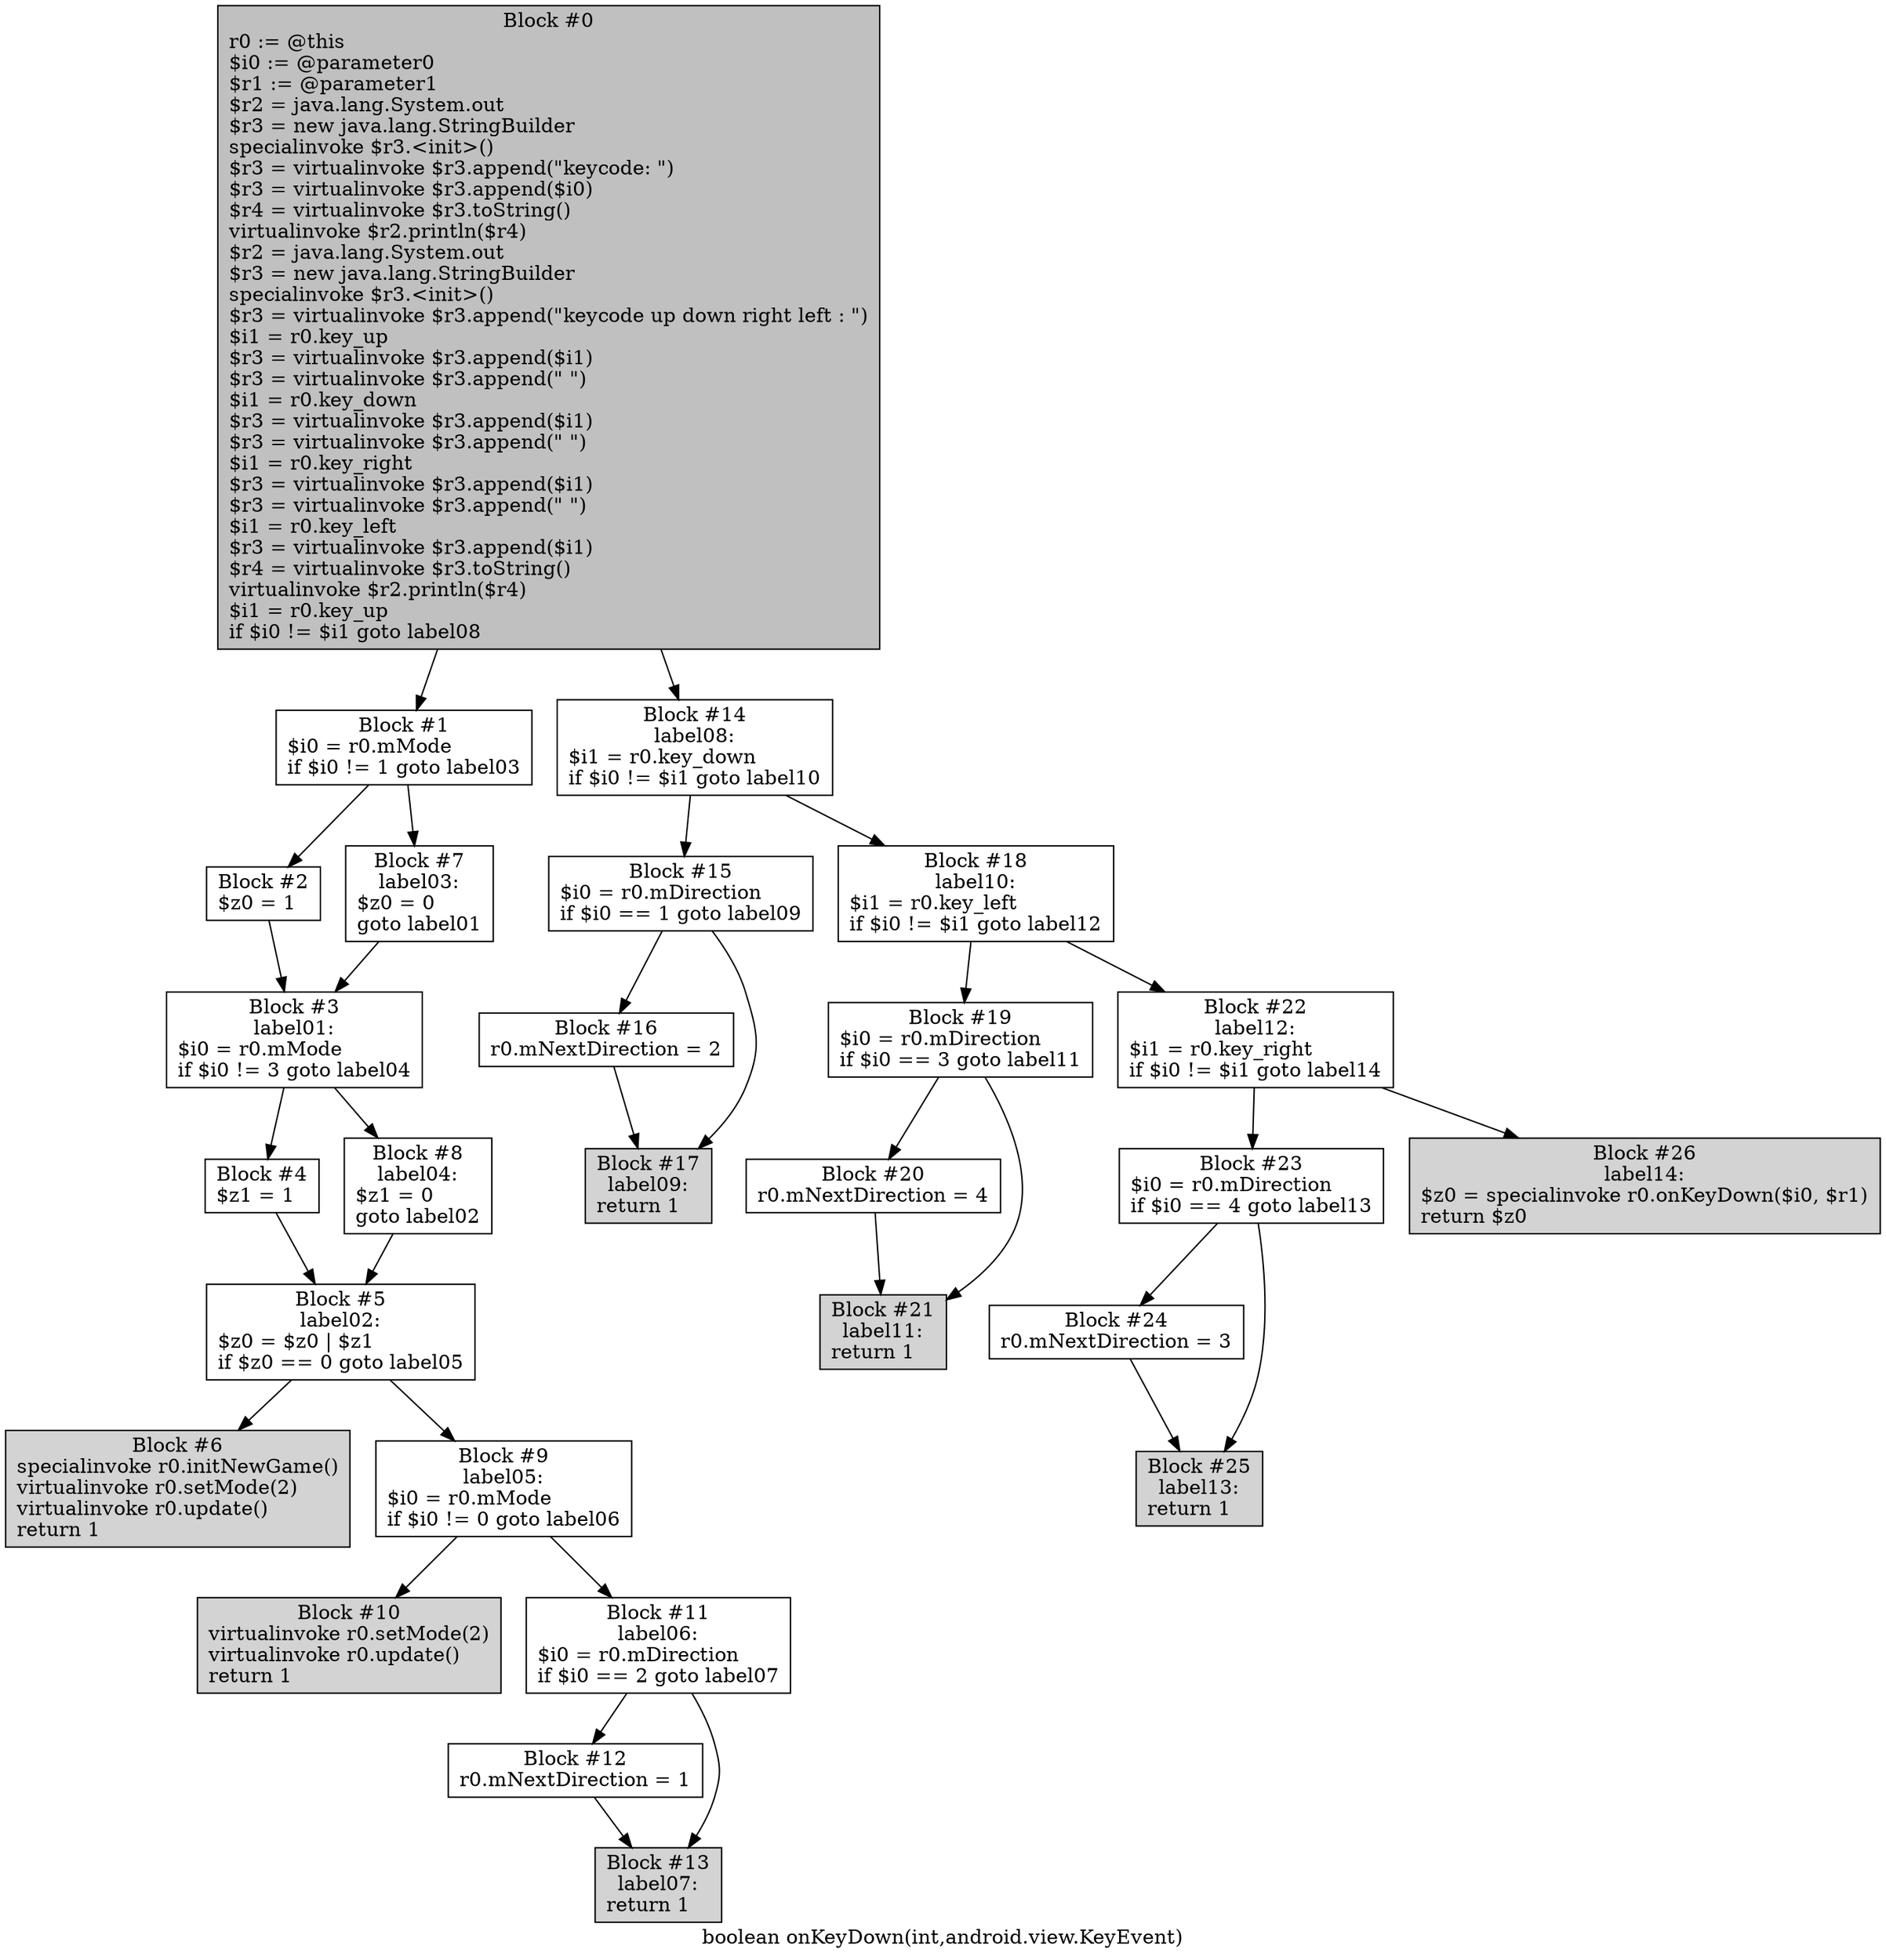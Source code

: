 digraph "boolean onKeyDown(int,android.view.KeyEvent)" {
label = "boolean onKeyDown(int,android.view.KeyEvent)";
node [shape = box];
"0" [style = filled,fillcolor = gray,label = "Block #0\nr0 := @this\l$i0 := @parameter0\l$r1 := @parameter1\l$r2 = java.lang.System.out\l$r3 = new java.lang.StringBuilder\lspecialinvoke $r3.<init>()\l$r3 = virtualinvoke $r3.append(\"keycode: \")\l$r3 = virtualinvoke $r3.append($i0)\l$r4 = virtualinvoke $r3.toString()\lvirtualinvoke $r2.println($r4)\l$r2 = java.lang.System.out\l$r3 = new java.lang.StringBuilder\lspecialinvoke $r3.<init>()\l$r3 = virtualinvoke $r3.append(\"keycode up down right left : \")\l$i1 = r0.key_up\l$r3 = virtualinvoke $r3.append($i1)\l$r3 = virtualinvoke $r3.append(\" \")\l$i1 = r0.key_down\l$r3 = virtualinvoke $r3.append($i1)\l$r3 = virtualinvoke $r3.append(\" \")\l$i1 = r0.key_right\l$r3 = virtualinvoke $r3.append($i1)\l$r3 = virtualinvoke $r3.append(\" \")\l$i1 = r0.key_left\l$r3 = virtualinvoke $r3.append($i1)\l$r4 = virtualinvoke $r3.toString()\lvirtualinvoke $r2.println($r4)\l$i1 = r0.key_up\lif $i0 != $i1 goto label08\l",];
"1" [label = "Block #1\n$i0 = r0.mMode\lif $i0 != 1 goto label03\l",];
"0" -> "1";
"14" [label = "Block #14\nlabel08:\n$i1 = r0.key_down\lif $i0 != $i1 goto label10\l",];
"0"-> "14";
"2" [label = "Block #2\n$z0 = 1\l",];
"1" -> "2";
"7" [label = "Block #7\nlabel03:\n$z0 = 0\lgoto label01\l",];
"1" -> "7";
"3" [label= "Block #3\nlabel01:\n$i0 = r0.mMode\lif $i0 != 3 goto label04\l",];
"2" -> "3";
"4" [label = "Block #4\n$z1 = 1\l",];
"3" -> "4";
"8" [label = "Block #8\nlabel04:\n$z1 = 0\lgoto label02\l",];
"3"-> "8";
"5" [label = "Block #5\nlabel02:\n$z0 = $z0 | $z1\lif $z0 == 0 goto label05\l",];
"4" -> "5";
"6" [style = filled,fillcolor = lightgray,label = "Block #6\nspecialinvoke r0.initNewGame()\lvirtualinvoke r0.setMode(2)\lvirtualinvoke r0.update()\lreturn 1\l",];
"5" -> "6";
"9" [label = "Block #9\nlabel05:\n$i0 = r0.mMode\lif $i0 != 0 goto label06\l",];
"5" -> "9";
"7" -> "3";
"8" -> "5";
"10" [style = filled,fillcolor = lightgray,label = "Block #10\nvirtualinvoke r0.setMode(2)\lvirtualinvoke r0.update()\lreturn 1\l",];
"9" -> "10";
"11" [label = "Block #11\nlabel06:\n$i0 = r0.mDirection\lif $i0 == 2 goto label07\l",];
"9" -> "11";
"12" [label= "Block #12\nr0.mNextDirection = 1\l",];
"11" -> "12";
"13" [style = filled,fillcolor = lightgray,label= "Block #13\nlabel07:\nreturn 1\l",];
"11" -> "13";
"12"-> "13";
"15" [label = "Block #15\n$i0 = r0.mDirection\lif $i0 == 1 goto label09\l",];
"14" -> "15";
"18" [label = "Block #18\nlabel10:\n$i1 = r0.key_left\lif $i0 != $i1 goto label12\l",];
"14" -> "18";
"16" [label= "Block #16\nr0.mNextDirection = 2\l",];
"15" -> "16";
"17" [style = filled,fillcolor = lightgray,label= "Block #17\nlabel09:\nreturn 1\l",];
"15" -> "17";
"16"-> "17";
"19" [label = "Block #19\n$i0 = r0.mDirection\lif $i0 == 3 goto label11\l",];
"18" -> "19";
"22" [label = "Block #22\nlabel12:\n$i1 = r0.key_right\lif $i0 != $i1 goto label14\l",];
"18" -> "22";
"20" [label= "Block #20\nr0.mNextDirection = 4\l",];
"19" -> "20";
"21" [style = filled,fillcolor = lightgray,label= "Block #21\nlabel11:\nreturn 1\l",];
"19" -> "21";
"20"-> "21";
"23" [label = "Block #23\n$i0 = r0.mDirection\lif $i0 == 4 goto label13\l",];
"22" -> "23";
"26" [style = filled,fillcolor = lightgray,label = "Block #26\nlabel14:\n$z0 = specialinvoke r0.onKeyDown($i0, $r1)\lreturn $z0\l",];
"22" -> "26";
"24" [label = "Block #24\nr0.mNextDirection = 3\l",];
"23" -> "24";
"25" [style= filled,fillcolor = lightgray,label = "Block #25\nlabel13:\nreturn 1\l",];
"23" -> "25";
"24" -> "25";
}
